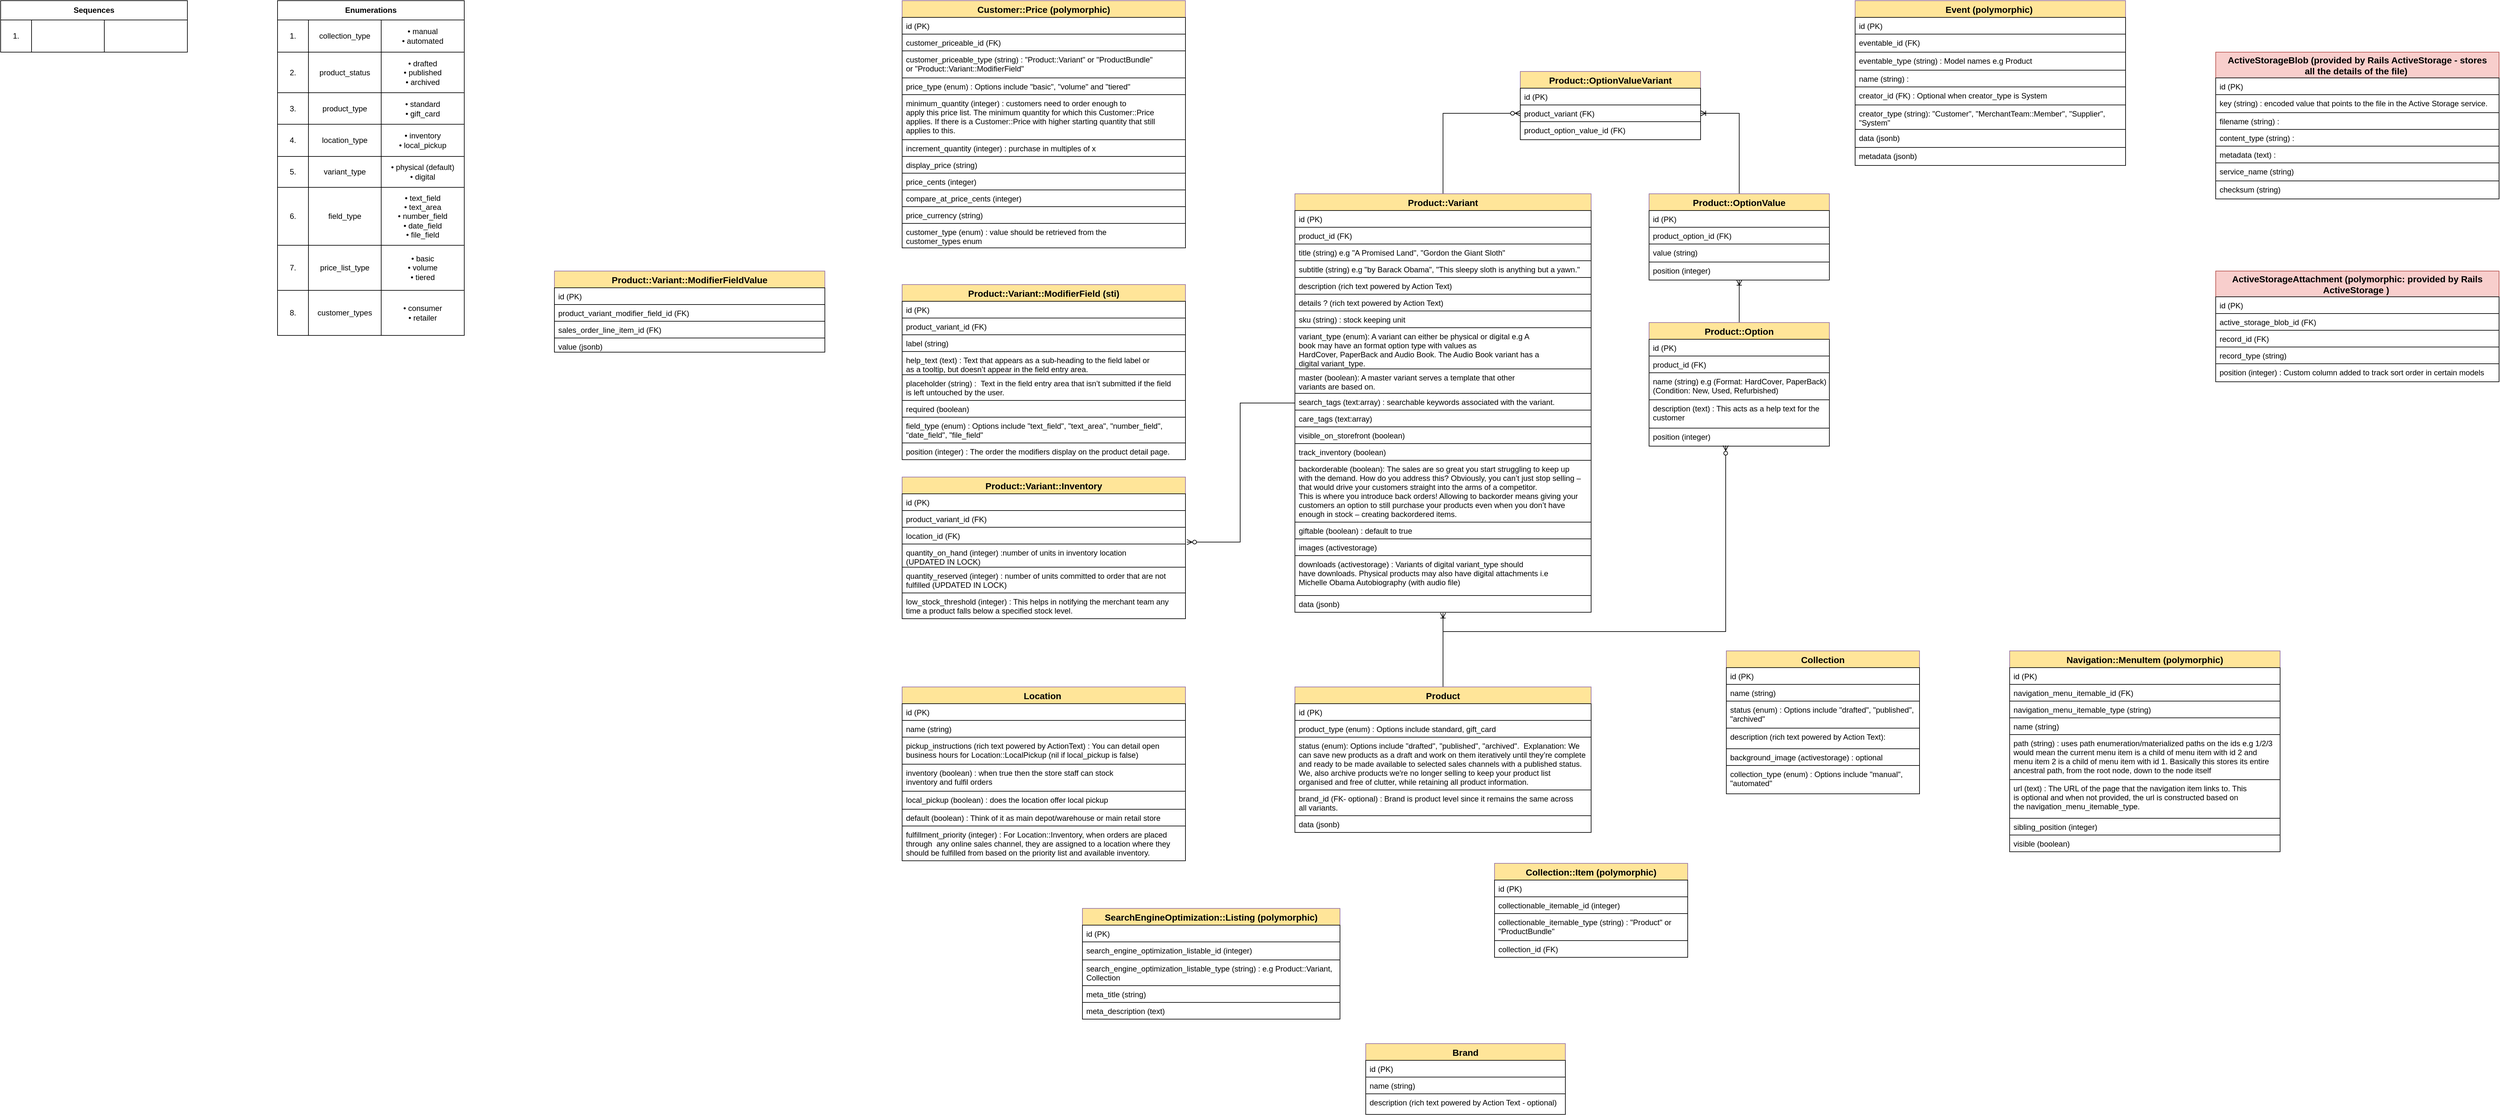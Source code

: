 <mxfile version="14.5.10" type="github">
  <diagram id="p4hcM83d8j11S7aXxWR0" name="Page-1">
    <mxGraphModel dx="2646" dy="1746" grid="1" gridSize="10" guides="1" tooltips="1" connect="1" arrows="1" fold="1" page="1" pageScale="1" pageWidth="850" pageHeight="1100" math="0" shadow="0">
      <root>
        <mxCell id="0" />
        <mxCell id="1" parent="0" />
        <mxCell id="9piP-qMQjMW-x3T_Rdiz-6" style="edgeStyle=orthogonalEdgeStyle;rounded=0;orthogonalLoop=1;jettySize=auto;html=1;entryX=0;entryY=0.5;entryDx=0;entryDy=0;endArrow=ERzeroToMany;endFill=1;" parent="1" source="49kWa-taQujCRStD-I59-1" target="A97aOiuL6e9JtIXtelht-17" edge="1">
          <mxGeometry relative="1" as="geometry" />
        </mxCell>
        <mxCell id="RL_wMTlk4jhRtlJ_5OAq-1" style="edgeStyle=orthogonalEdgeStyle;rounded=0;orthogonalLoop=1;jettySize=auto;html=1;entryX=1.005;entryY=0.885;entryDx=0;entryDy=0;entryPerimeter=0;endArrow=ERzeroToMany;endFill=1;" edge="1" parent="1" source="49kWa-taQujCRStD-I59-1" target="IhNO1zzbE4TS1bx1REmc-28">
          <mxGeometry relative="1" as="geometry" />
        </mxCell>
        <mxCell id="49kWa-taQujCRStD-I59-1" value="Product::Variant" style="swimlane;fontStyle=1;childLayout=stackLayout;horizontal=1;startSize=26;horizontalStack=0;resizeParent=1;resizeParentMax=0;resizeLast=0;collapsible=1;marginBottom=0;align=center;fontSize=14;strokeColor=#9673a6;fillColor=#FFE599;" parent="1" vertex="1">
          <mxGeometry x="730" y="-800" width="460" height="650" as="geometry" />
        </mxCell>
        <mxCell id="49kWa-taQujCRStD-I59-2" value="id (PK)" style="text;strokeColor=#000000;fillColor=none;spacingLeft=4;spacingRight=4;overflow=hidden;rotatable=0;points=[[0,0.5],[1,0.5]];portConstraint=eastwest;fontSize=12;" parent="49kWa-taQujCRStD-I59-1" vertex="1">
          <mxGeometry y="26" width="460" height="26" as="geometry" />
        </mxCell>
        <mxCell id="49kWa-taQujCRStD-I59-3" value="product_id (FK)" style="text;strokeColor=#000000;fillColor=none;spacingLeft=4;spacingRight=4;overflow=hidden;rotatable=0;points=[[0,0.5],[1,0.5]];portConstraint=eastwest;fontSize=12;" parent="49kWa-taQujCRStD-I59-1" vertex="1">
          <mxGeometry y="52" width="460" height="26" as="geometry" />
        </mxCell>
        <mxCell id="49kWa-taQujCRStD-I59-4" value="title (string) e.g &quot;A Promised Land&quot;, &quot;Gordon the Giant Sloth&quot;" style="text;strokeColor=#000000;fillColor=none;spacingLeft=4;spacingRight=4;overflow=hidden;rotatable=0;points=[[0,0.5],[1,0.5]];portConstraint=eastwest;fontSize=12;" parent="49kWa-taQujCRStD-I59-1" vertex="1">
          <mxGeometry y="78" width="460" height="26" as="geometry" />
        </mxCell>
        <mxCell id="xNZ4ATSNOMt5Z4T5nZos-5" value="subtitle (string) e.g &quot;by Barack Obama&quot;, &quot;This sleepy sloth is anything but a yawn.&quot;" style="text;strokeColor=#000000;fillColor=none;spacingLeft=4;spacingRight=4;overflow=hidden;rotatable=0;points=[[0,0.5],[1,0.5]];portConstraint=eastwest;fontSize=12;" parent="49kWa-taQujCRStD-I59-1" vertex="1">
          <mxGeometry y="104" width="460" height="26" as="geometry" />
        </mxCell>
        <mxCell id="49kWa-taQujCRStD-I59-5" value="description (rich text powered by Action Text)" style="text;strokeColor=#000000;fillColor=none;spacingLeft=4;spacingRight=4;overflow=hidden;rotatable=0;points=[[0,0.5],[1,0.5]];portConstraint=eastwest;fontSize=12;" parent="49kWa-taQujCRStD-I59-1" vertex="1">
          <mxGeometry y="130" width="460" height="26" as="geometry" />
        </mxCell>
        <mxCell id="xNZ4ATSNOMt5Z4T5nZos-7" value="details ? (rich text powered by Action Text)" style="text;strokeColor=#000000;fillColor=none;spacingLeft=4;spacingRight=4;overflow=hidden;rotatable=0;points=[[0,0.5],[1,0.5]];portConstraint=eastwest;fontSize=12;" parent="49kWa-taQujCRStD-I59-1" vertex="1">
          <mxGeometry y="156" width="460" height="26" as="geometry" />
        </mxCell>
        <mxCell id="49kWa-taQujCRStD-I59-7" value="sku (string) : stock keeping unit" style="text;strokeColor=#000000;fillColor=none;spacingLeft=4;spacingRight=4;overflow=hidden;rotatable=0;points=[[0,0.5],[1,0.5]];portConstraint=eastwest;fontSize=12;" parent="49kWa-taQujCRStD-I59-1" vertex="1">
          <mxGeometry y="182" width="460" height="26" as="geometry" />
        </mxCell>
        <mxCell id="49kWa-taQujCRStD-I59-10" value="variant_type (enum): A variant can either be physical or digital e.g A &#xa;book may have an format option type with values as &#xa;HardCover, PaperBack and Audio Book. The Audio Book variant has a&#xa;digital variant_type. " style="text;strokeColor=#000000;fillColor=none;spacingLeft=4;spacingRight=4;overflow=hidden;rotatable=0;points=[[0,0.5],[1,0.5]];portConstraint=eastwest;fontSize=12;fontStyle=0" parent="49kWa-taQujCRStD-I59-1" vertex="1">
          <mxGeometry y="208" width="460" height="64" as="geometry" />
        </mxCell>
        <mxCell id="49kWa-taQujCRStD-I59-8" value="master (boolean): A master variant serves a template that other &#xa;variants are based on." style="text;strokeColor=#000000;fillColor=none;spacingLeft=4;spacingRight=4;overflow=hidden;rotatable=0;points=[[0,0.5],[1,0.5]];portConstraint=eastwest;fontSize=12;" parent="49kWa-taQujCRStD-I59-1" vertex="1">
          <mxGeometry y="272" width="460" height="38" as="geometry" />
        </mxCell>
        <mxCell id="49kWa-taQujCRStD-I59-6" value="search_tags (text:array) : searchable keywords associated with the variant." style="text;strokeColor=#000000;fillColor=none;spacingLeft=4;spacingRight=4;overflow=hidden;rotatable=0;points=[[0,0.5],[1,0.5]];portConstraint=eastwest;fontSize=12;" parent="49kWa-taQujCRStD-I59-1" vertex="1">
          <mxGeometry y="310" width="460" height="26" as="geometry" />
        </mxCell>
        <mxCell id="49kWa-taQujCRStD-I59-9" value="care_tags (text:array)" style="text;strokeColor=#000000;fillColor=none;spacingLeft=4;spacingRight=4;overflow=hidden;rotatable=0;points=[[0,0.5],[1,0.5]];portConstraint=eastwest;fontSize=12;" parent="49kWa-taQujCRStD-I59-1" vertex="1">
          <mxGeometry y="336" width="460" height="26" as="geometry" />
        </mxCell>
        <mxCell id="49kWa-taQujCRStD-I59-11" value="visible_on_storefront (boolean)" style="text;strokeColor=#000000;fillColor=none;spacingLeft=4;spacingRight=4;overflow=hidden;rotatable=0;points=[[0,0.5],[1,0.5]];portConstraint=eastwest;fontSize=12;" parent="49kWa-taQujCRStD-I59-1" vertex="1">
          <mxGeometry y="362" width="460" height="26" as="geometry" />
        </mxCell>
        <mxCell id="93qC_zg4oYfhFcOvwt_j-1" value="track_inventory (boolean)" style="text;strokeColor=#000000;fillColor=none;spacingLeft=4;spacingRight=4;overflow=hidden;rotatable=0;points=[[0,0.5],[1,0.5]];portConstraint=eastwest;fontSize=12;" parent="49kWa-taQujCRStD-I59-1" vertex="1">
          <mxGeometry y="388" width="460" height="26" as="geometry" />
        </mxCell>
        <mxCell id="49kWa-taQujCRStD-I59-12" value="backorderable (boolean): The sales are so great you start struggling to keep up &#xa;with the demand. How do you address this? Obviously, you can’t just stop selling – &#xa;that would drive your customers straight into the arms of a competitor. &#xa;This is where you introduce back orders! Allowing to backorder means giving your &#xa;customers an option to still purchase your products even when you don’t have &#xa;enough in stock – creating backordered items." style="text;strokeColor=#000000;fillColor=none;spacingLeft=4;spacingRight=4;overflow=hidden;rotatable=0;points=[[0,0.5],[1,0.5]];portConstraint=eastwest;fontSize=12;" parent="49kWa-taQujCRStD-I59-1" vertex="1">
          <mxGeometry y="414" width="460" height="96" as="geometry" />
        </mxCell>
        <mxCell id="xNZ4ATSNOMt5Z4T5nZos-3" value="giftable (boolean) : default to true" style="text;strokeColor=#000000;fillColor=none;spacingLeft=4;spacingRight=4;overflow=hidden;rotatable=0;points=[[0,0.5],[1,0.5]];portConstraint=eastwest;fontSize=12;" parent="49kWa-taQujCRStD-I59-1" vertex="1">
          <mxGeometry y="510" width="460" height="26" as="geometry" />
        </mxCell>
        <mxCell id="49kWa-taQujCRStD-I59-13" value="images (activestorage) " style="text;strokeColor=#000000;fillColor=none;spacingLeft=4;spacingRight=4;overflow=hidden;rotatable=0;points=[[0,0.5],[1,0.5]];portConstraint=eastwest;fontSize=12;" parent="49kWa-taQujCRStD-I59-1" vertex="1">
          <mxGeometry y="536" width="460" height="26" as="geometry" />
        </mxCell>
        <mxCell id="xNZ4ATSNOMt5Z4T5nZos-4" value="downloads (activestorage) : Variants of digital variant_type should &#xa;have downloads. Physical products may also have digital attachments i.e&#xa;Michelle Obama Autobiography (with audio file)" style="text;strokeColor=#000000;fillColor=none;spacingLeft=4;spacingRight=4;overflow=hidden;rotatable=0;points=[[0,0.5],[1,0.5]];portConstraint=eastwest;fontSize=12;" parent="49kWa-taQujCRStD-I59-1" vertex="1">
          <mxGeometry y="562" width="460" height="62" as="geometry" />
        </mxCell>
        <mxCell id="49kWa-taQujCRStD-I59-28" value="data (jsonb)" style="text;strokeColor=#000000;fillColor=none;spacingLeft=4;spacingRight=4;overflow=hidden;rotatable=0;points=[[0,0.5],[1,0.5]];portConstraint=eastwest;fontSize=12;" parent="49kWa-taQujCRStD-I59-1" vertex="1">
          <mxGeometry y="624" width="460" height="26" as="geometry" />
        </mxCell>
        <mxCell id="9piP-qMQjMW-x3T_Rdiz-5" style="edgeStyle=orthogonalEdgeStyle;rounded=0;orthogonalLoop=1;jettySize=auto;html=1;entryX=0.5;entryY=1.038;entryDx=0;entryDy=0;entryPerimeter=0;endArrow=ERoneToMany;endFill=0;" parent="1" source="49kWa-taQujCRStD-I59-14" target="49kWa-taQujCRStD-I59-28" edge="1">
          <mxGeometry relative="1" as="geometry" />
        </mxCell>
        <mxCell id="9piP-qMQjMW-x3T_Rdiz-8" style="edgeStyle=orthogonalEdgeStyle;rounded=0;orthogonalLoop=1;jettySize=auto;html=1;entryX=0.425;entryY=0.964;entryDx=0;entryDy=0;entryPerimeter=0;endArrow=ERzeroToMany;endFill=1;" parent="1" source="49kWa-taQujCRStD-I59-14" target="IhNO1zzbE4TS1bx1REmc-3" edge="1">
          <mxGeometry relative="1" as="geometry">
            <Array as="points">
              <mxPoint x="960" y="-120" />
              <mxPoint x="1399" y="-120" />
            </Array>
          </mxGeometry>
        </mxCell>
        <mxCell id="49kWa-taQujCRStD-I59-14" value="Product" style="swimlane;fontStyle=1;childLayout=stackLayout;horizontal=1;startSize=26;horizontalStack=0;resizeParent=1;resizeParentMax=0;resizeLast=0;collapsible=1;marginBottom=0;align=center;fontSize=14;strokeColor=#9673a6;fillColor=#FFE599;" parent="1" vertex="1">
          <mxGeometry x="730" y="-34" width="460" height="226" as="geometry" />
        </mxCell>
        <mxCell id="49kWa-taQujCRStD-I59-15" value="id (PK)" style="text;strokeColor=#000000;fillColor=none;spacingLeft=4;spacingRight=4;overflow=hidden;rotatable=0;points=[[0,0.5],[1,0.5]];portConstraint=eastwest;fontSize=12;" parent="49kWa-taQujCRStD-I59-14" vertex="1">
          <mxGeometry y="26" width="460" height="26" as="geometry" />
        </mxCell>
        <mxCell id="xNZ4ATSNOMt5Z4T5nZos-2" value="product_type (enum) : Options include standard, gift_card" style="text;strokeColor=#000000;fillColor=none;spacingLeft=4;spacingRight=4;overflow=hidden;rotatable=0;points=[[0,0.5],[1,0.5]];portConstraint=eastwest;fontSize=12;" parent="49kWa-taQujCRStD-I59-14" vertex="1">
          <mxGeometry y="52" width="460" height="26" as="geometry" />
        </mxCell>
        <mxCell id="49kWa-taQujCRStD-I59-20" value="status (enum): Options include &quot;drafted&quot;, &quot;published&quot;, &quot;archived&quot;.  Explanation: We&#xa;can save new products as a draft and work on them iteratively until they’re complete &#xa;and ready to be made available to selected sales channels with a published status. &#xa;We, also archive products we&#39;re no longer selling to keep your product list&#xa;organised and free of clutter, while retaining all product information." style="text;strokeColor=#000000;fillColor=none;spacingLeft=4;spacingRight=4;overflow=hidden;rotatable=0;points=[[0,0.5],[1,0.5]];portConstraint=eastwest;fontSize=12;fontStyle=0" parent="49kWa-taQujCRStD-I59-14" vertex="1">
          <mxGeometry y="78" width="460" height="82" as="geometry" />
        </mxCell>
        <mxCell id="TjSfER7dUz7gS5TxNhZZ-3" value="brand_id (FK- optional) : Brand is product level since it remains the same across &#xa;all variants.&#xa; " style="text;strokeColor=#000000;fillColor=none;spacingLeft=4;spacingRight=4;overflow=hidden;rotatable=0;points=[[0,0.5],[1,0.5]];portConstraint=eastwest;fontSize=12;" parent="49kWa-taQujCRStD-I59-14" vertex="1">
          <mxGeometry y="160" width="460" height="40" as="geometry" />
        </mxCell>
        <mxCell id="49kWa-taQujCRStD-I59-27" value="data (jsonb)" style="text;strokeColor=#000000;fillColor=none;spacingLeft=4;spacingRight=4;overflow=hidden;rotatable=0;points=[[0,0.5],[1,0.5]];portConstraint=eastwest;fontSize=12;" parent="49kWa-taQujCRStD-I59-14" vertex="1">
          <mxGeometry y="200" width="460" height="26" as="geometry" />
        </mxCell>
        <mxCell id="9piP-qMQjMW-x3T_Rdiz-7" style="edgeStyle=orthogonalEdgeStyle;rounded=0;orthogonalLoop=1;jettySize=auto;html=1;entryX=0.5;entryY=1;entryDx=0;entryDy=0;entryPerimeter=0;endArrow=ERoneToMany;endFill=0;" parent="1" source="49kWa-taQujCRStD-I59-29" target="IhNO1zzbE4TS1bx1REmc-1" edge="1">
          <mxGeometry relative="1" as="geometry" />
        </mxCell>
        <mxCell id="49kWa-taQujCRStD-I59-29" value="Product::Option" style="swimlane;fontStyle=1;childLayout=stackLayout;horizontal=1;startSize=26;horizontalStack=0;resizeParent=1;resizeParentMax=0;resizeLast=0;collapsible=1;marginBottom=0;align=center;fontSize=14;strokeColor=#9673a6;fillColor=#FFE599;" parent="1" vertex="1">
          <mxGeometry x="1280" y="-600" width="280" height="192" as="geometry" />
        </mxCell>
        <mxCell id="49kWa-taQujCRStD-I59-30" value="id (PK)" style="text;strokeColor=#000000;fillColor=none;spacingLeft=4;spacingRight=4;overflow=hidden;rotatable=0;points=[[0,0.5],[1,0.5]];portConstraint=eastwest;fontSize=12;" parent="49kWa-taQujCRStD-I59-29" vertex="1">
          <mxGeometry y="26" width="280" height="26" as="geometry" />
        </mxCell>
        <mxCell id="49kWa-taQujCRStD-I59-33" value="product_id (FK)" style="text;strokeColor=#000000;fillColor=none;spacingLeft=4;spacingRight=4;overflow=hidden;rotatable=0;points=[[0,0.5],[1,0.5]];portConstraint=eastwest;fontSize=12;" parent="49kWa-taQujCRStD-I59-29" vertex="1">
          <mxGeometry y="52" width="280" height="26" as="geometry" />
        </mxCell>
        <mxCell id="49kWa-taQujCRStD-I59-31" value="name (string) e.g (Format: HardCover, PaperBack)&#xa;(Condition: New, Used, Refurbished)" style="text;strokeColor=#000000;fillColor=none;spacingLeft=4;spacingRight=4;overflow=hidden;rotatable=0;points=[[0,0.5],[1,0.5]];portConstraint=eastwest;fontSize=12;fontStyle=0" parent="49kWa-taQujCRStD-I59-29" vertex="1">
          <mxGeometry y="78" width="280" height="42" as="geometry" />
        </mxCell>
        <mxCell id="A97aOiuL6e9JtIXtelht-19" value="description (text) : This acts as a help text for the &#xa;customer" style="text;strokeColor=#000000;fillColor=none;spacingLeft=4;spacingRight=4;overflow=hidden;rotatable=0;points=[[0,0.5],[1,0.5]];portConstraint=eastwest;fontSize=12;fontStyle=0" parent="49kWa-taQujCRStD-I59-29" vertex="1">
          <mxGeometry y="120" width="280" height="44" as="geometry" />
        </mxCell>
        <mxCell id="IhNO1zzbE4TS1bx1REmc-3" value="position (integer)" style="text;strokeColor=#000000;fillColor=none;spacingLeft=4;spacingRight=4;overflow=hidden;rotatable=0;points=[[0,0.5],[1,0.5]];portConstraint=eastwest;fontSize=12;fontStyle=0" parent="49kWa-taQujCRStD-I59-29" vertex="1">
          <mxGeometry y="164" width="280" height="28" as="geometry" />
        </mxCell>
        <mxCell id="-MTvJyrtgdokTE8N0LGK-1" value="Location " style="swimlane;fontStyle=1;childLayout=stackLayout;horizontal=1;startSize=26;horizontalStack=0;resizeParent=1;resizeParentMax=0;resizeLast=0;collapsible=1;marginBottom=0;align=center;fontSize=14;strokeColor=#9673a6;fillColor=#FFE599;" parent="1" vertex="1">
          <mxGeometry x="120" y="-34" width="440" height="270" as="geometry" />
        </mxCell>
        <mxCell id="-MTvJyrtgdokTE8N0LGK-2" value="id (PK)" style="text;strokeColor=#000000;fillColor=none;spacingLeft=4;spacingRight=4;overflow=hidden;rotatable=0;points=[[0,0.5],[1,0.5]];portConstraint=eastwest;fontSize=12;" parent="-MTvJyrtgdokTE8N0LGK-1" vertex="1">
          <mxGeometry y="26" width="440" height="26" as="geometry" />
        </mxCell>
        <mxCell id="93qC_zg4oYfhFcOvwt_j-2" value="name (string)" style="text;strokeColor=#000000;fillColor=none;spacingLeft=4;spacingRight=4;overflow=hidden;rotatable=0;points=[[0,0.5],[1,0.5]];portConstraint=eastwest;fontSize=12;" parent="-MTvJyrtgdokTE8N0LGK-1" vertex="1">
          <mxGeometry y="52" width="440" height="26" as="geometry" />
        </mxCell>
        <mxCell id="93qC_zg4oYfhFcOvwt_j-3" value="pickup_instructions (rich text powered by ActionText) : You can detail open&#xa;business hours for Location::LocalPickup (nil if local_pickup is false)" style="text;strokeColor=#000000;fillColor=none;spacingLeft=4;spacingRight=4;overflow=hidden;rotatable=0;points=[[0,0.5],[1,0.5]];portConstraint=eastwest;fontSize=12;" parent="-MTvJyrtgdokTE8N0LGK-1" vertex="1">
          <mxGeometry y="78" width="440" height="42" as="geometry" />
        </mxCell>
        <mxCell id="-MTvJyrtgdokTE8N0LGK-10" value="inventory (boolean) : when true then the store staff can stock &#xa;inventory and fulfil orders" style="text;strokeColor=#000000;fillColor=none;spacingLeft=4;spacingRight=4;overflow=hidden;rotatable=0;points=[[0,0.5],[1,0.5]];portConstraint=eastwest;fontSize=12;" parent="-MTvJyrtgdokTE8N0LGK-1" vertex="1">
          <mxGeometry y="120" width="440" height="42" as="geometry" />
        </mxCell>
        <mxCell id="cO2tETcKRf7dVT8c7hpW-20" value="local_pickup (boolean) : does the location offer local pickup" style="text;strokeColor=#000000;fillColor=none;spacingLeft=4;spacingRight=4;overflow=hidden;rotatable=0;points=[[0,0.5],[1,0.5]];portConstraint=eastwest;fontSize=12;" parent="-MTvJyrtgdokTE8N0LGK-1" vertex="1">
          <mxGeometry y="162" width="440" height="28" as="geometry" />
        </mxCell>
        <mxCell id="-MTvJyrtgdokTE8N0LGK-11" value="default (boolean) : Think of it as main depot/warehouse or main retail store " style="text;strokeColor=#000000;fillColor=none;spacingLeft=4;spacingRight=4;overflow=hidden;rotatable=0;points=[[0,0.5],[1,0.5]];portConstraint=eastwest;fontSize=12;" parent="-MTvJyrtgdokTE8N0LGK-1" vertex="1">
          <mxGeometry y="190" width="440" height="26" as="geometry" />
        </mxCell>
        <mxCell id="-MTvJyrtgdokTE8N0LGK-4" value="fulfillment_priority (integer) : For Location::Inventory, when orders are placed &#xa;through  any online sales channel, they are assigned to a location where they &#xa;should be fulfilled from based on the priority list and available inventory. " style="text;strokeColor=#000000;fillColor=none;spacingLeft=4;spacingRight=4;overflow=hidden;rotatable=0;points=[[0,0.5],[1,0.5]];portConstraint=eastwest;fontSize=12;" parent="-MTvJyrtgdokTE8N0LGK-1" vertex="1">
          <mxGeometry y="216" width="440" height="54" as="geometry" />
        </mxCell>
        <mxCell id="9piP-qMQjMW-x3T_Rdiz-10" style="edgeStyle=orthogonalEdgeStyle;rounded=0;orthogonalLoop=1;jettySize=auto;html=1;entryX=1;entryY=0.5;entryDx=0;entryDy=0;endArrow=ERoneToMany;endFill=0;" parent="1" source="-MTvJyrtgdokTE8N0LGK-5" target="A97aOiuL6e9JtIXtelht-17" edge="1">
          <mxGeometry relative="1" as="geometry" />
        </mxCell>
        <mxCell id="-MTvJyrtgdokTE8N0LGK-5" value="Product::OptionValue" style="swimlane;fontStyle=1;childLayout=stackLayout;horizontal=1;startSize=26;horizontalStack=0;resizeParent=1;resizeParentMax=0;resizeLast=0;collapsible=1;marginBottom=0;align=center;fontSize=14;strokeColor=#9673a6;fillColor=#FFE599;" parent="1" vertex="1">
          <mxGeometry x="1280" y="-800" width="280" height="134" as="geometry" />
        </mxCell>
        <mxCell id="-MTvJyrtgdokTE8N0LGK-6" value="id (PK)" style="text;strokeColor=#000000;fillColor=none;spacingLeft=4;spacingRight=4;overflow=hidden;rotatable=0;points=[[0,0.5],[1,0.5]];portConstraint=eastwest;fontSize=12;" parent="-MTvJyrtgdokTE8N0LGK-5" vertex="1">
          <mxGeometry y="26" width="280" height="26" as="geometry" />
        </mxCell>
        <mxCell id="-MTvJyrtgdokTE8N0LGK-7" value="product_option_id (FK)" style="text;strokeColor=#000000;fillColor=none;spacingLeft=4;spacingRight=4;overflow=hidden;rotatable=0;points=[[0,0.5],[1,0.5]];portConstraint=eastwest;fontSize=12;" parent="-MTvJyrtgdokTE8N0LGK-5" vertex="1">
          <mxGeometry y="52" width="280" height="26" as="geometry" />
        </mxCell>
        <mxCell id="-MTvJyrtgdokTE8N0LGK-8" value="value (string)" style="text;strokeColor=#000000;fillColor=none;spacingLeft=4;spacingRight=4;overflow=hidden;rotatable=0;points=[[0,0.5],[1,0.5]];portConstraint=eastwest;fontSize=12;fontStyle=0" parent="-MTvJyrtgdokTE8N0LGK-5" vertex="1">
          <mxGeometry y="78" width="280" height="28" as="geometry" />
        </mxCell>
        <mxCell id="IhNO1zzbE4TS1bx1REmc-1" value="position (integer)" style="text;strokeColor=#000000;fillColor=none;spacingLeft=4;spacingRight=4;overflow=hidden;rotatable=0;points=[[0,0.5],[1,0.5]];portConstraint=eastwest;fontSize=12;fontStyle=0" parent="-MTvJyrtgdokTE8N0LGK-5" vertex="1">
          <mxGeometry y="106" width="280" height="28" as="geometry" />
        </mxCell>
        <mxCell id="A97aOiuL6e9JtIXtelht-1" value="Collection" style="swimlane;fontStyle=1;childLayout=stackLayout;horizontal=1;startSize=26;horizontalStack=0;resizeParent=1;resizeParentMax=0;resizeLast=0;collapsible=1;marginBottom=0;align=center;fontSize=14;strokeColor=#9673a6;fillColor=#FFE599;" parent="1" vertex="1">
          <mxGeometry x="1400" y="-90" width="300" height="222" as="geometry" />
        </mxCell>
        <mxCell id="A97aOiuL6e9JtIXtelht-2" value="id (PK)" style="text;strokeColor=#000000;fillColor=none;spacingLeft=4;spacingRight=4;overflow=hidden;rotatable=0;points=[[0,0.5],[1,0.5]];portConstraint=eastwest;fontSize=12;" parent="A97aOiuL6e9JtIXtelht-1" vertex="1">
          <mxGeometry y="26" width="300" height="26" as="geometry" />
        </mxCell>
        <mxCell id="A97aOiuL6e9JtIXtelht-3" value="name (string)" style="text;strokeColor=#000000;fillColor=none;spacingLeft=4;spacingRight=4;overflow=hidden;rotatable=0;points=[[0,0.5],[1,0.5]];portConstraint=eastwest;fontSize=12;" parent="A97aOiuL6e9JtIXtelht-1" vertex="1">
          <mxGeometry y="52" width="300" height="26" as="geometry" />
        </mxCell>
        <mxCell id="TjSfER7dUz7gS5TxNhZZ-1" value="status (enum) : Options include &quot;drafted&quot;, &quot;published&quot;,&#xa;&quot;archived&quot;" style="text;strokeColor=#000000;fillColor=none;spacingLeft=4;spacingRight=4;overflow=hidden;rotatable=0;points=[[0,0.5],[1,0.5]];portConstraint=eastwest;fontSize=12;" parent="A97aOiuL6e9JtIXtelht-1" vertex="1">
          <mxGeometry y="78" width="300" height="42" as="geometry" />
        </mxCell>
        <mxCell id="A97aOiuL6e9JtIXtelht-4" value="description (rich text powered by Action Text): " style="text;strokeColor=#000000;fillColor=none;spacingLeft=4;spacingRight=4;overflow=hidden;rotatable=0;points=[[0,0.5],[1,0.5]];portConstraint=eastwest;fontSize=12;" parent="A97aOiuL6e9JtIXtelht-1" vertex="1">
          <mxGeometry y="120" width="300" height="32" as="geometry" />
        </mxCell>
        <mxCell id="A97aOiuL6e9JtIXtelht-5" value="background_image (activestorage) : optional" style="text;strokeColor=#000000;fillColor=none;spacingLeft=4;spacingRight=4;overflow=hidden;rotatable=0;points=[[0,0.5],[1,0.5]];portConstraint=eastwest;fontSize=12;" parent="A97aOiuL6e9JtIXtelht-1" vertex="1">
          <mxGeometry y="152" width="300" height="26" as="geometry" />
        </mxCell>
        <mxCell id="A97aOiuL6e9JtIXtelht-6" value="collection_type (enum) : Options include &quot;manual&quot;,  &#xa;&quot;automated&quot;" style="text;strokeColor=#000000;fillColor=none;spacingLeft=4;spacingRight=4;overflow=hidden;rotatable=0;points=[[0,0.5],[1,0.5]];portConstraint=eastwest;fontSize=12;" parent="A97aOiuL6e9JtIXtelht-1" vertex="1">
          <mxGeometry y="178" width="300" height="44" as="geometry" />
        </mxCell>
        <mxCell id="A97aOiuL6e9JtIXtelht-7" value="Navigation::MenuItem (polymorphic)" style="swimlane;fontStyle=1;childLayout=stackLayout;horizontal=1;startSize=26;horizontalStack=0;resizeParent=1;resizeParentMax=0;resizeLast=0;collapsible=1;marginBottom=0;align=center;fontSize=14;strokeColor=#9673a6;fillColor=#FFE599;" parent="1" vertex="1">
          <mxGeometry x="1840" y="-90" width="420" height="312" as="geometry" />
        </mxCell>
        <mxCell id="A97aOiuL6e9JtIXtelht-8" value="id (PK)" style="text;strokeColor=#000000;fillColor=none;spacingLeft=4;spacingRight=4;overflow=hidden;rotatable=0;points=[[0,0.5],[1,0.5]];portConstraint=eastwest;fontSize=12;" parent="A97aOiuL6e9JtIXtelht-7" vertex="1">
          <mxGeometry y="26" width="420" height="26" as="geometry" />
        </mxCell>
        <mxCell id="A97aOiuL6e9JtIXtelht-13" value="navigation_menu_itemable_id (FK)" style="text;strokeColor=#000000;fillColor=none;spacingLeft=4;spacingRight=4;overflow=hidden;rotatable=0;points=[[0,0.5],[1,0.5]];portConstraint=eastwest;fontSize=12;" parent="A97aOiuL6e9JtIXtelht-7" vertex="1">
          <mxGeometry y="52" width="420" height="26" as="geometry" />
        </mxCell>
        <mxCell id="A97aOiuL6e9JtIXtelht-14" value="navigation_menu_itemable_type (string)" style="text;strokeColor=#000000;fillColor=none;spacingLeft=4;spacingRight=4;overflow=hidden;rotatable=0;points=[[0,0.5],[1,0.5]];portConstraint=eastwest;fontSize=12;" parent="A97aOiuL6e9JtIXtelht-7" vertex="1">
          <mxGeometry y="78" width="420" height="26" as="geometry" />
        </mxCell>
        <mxCell id="A97aOiuL6e9JtIXtelht-9" value="name (string)" style="text;strokeColor=#000000;fillColor=none;spacingLeft=4;spacingRight=4;overflow=hidden;rotatable=0;points=[[0,0.5],[1,0.5]];portConstraint=eastwest;fontSize=12;" parent="A97aOiuL6e9JtIXtelht-7" vertex="1">
          <mxGeometry y="104" width="420" height="26" as="geometry" />
        </mxCell>
        <mxCell id="A97aOiuL6e9JtIXtelht-12" value="path (string) : uses path enumeration/materialized paths on the ids e.g 1/2/3 &#xa;would mean the current menu item is a child of menu item with id 2 and &#xa;menu item 2 is a child of menu item with id 1. Basically this stores its entire &#xa;ancestral path, from the root node, down to the node itself " style="text;strokeColor=#000000;fillColor=none;spacingLeft=4;spacingRight=4;overflow=hidden;rotatable=0;points=[[0,0.5],[1,0.5]];portConstraint=eastwest;fontSize=12;" parent="A97aOiuL6e9JtIXtelht-7" vertex="1">
          <mxGeometry y="130" width="420" height="70" as="geometry" />
        </mxCell>
        <mxCell id="IhNO1zzbE4TS1bx1REmc-42" value="url (text) : The URL of the page that the navigation item links to. This&#xa;is optional and when not provided, the url is constructed based on&#xa;the navigation_menu_itemable_type." style="text;strokeColor=#000000;fillColor=none;spacingLeft=4;spacingRight=4;overflow=hidden;rotatable=0;points=[[0,0.5],[1,0.5]];portConstraint=eastwest;fontSize=12;" parent="A97aOiuL6e9JtIXtelht-7" vertex="1">
          <mxGeometry y="200" width="420" height="60" as="geometry" />
        </mxCell>
        <mxCell id="IhNO1zzbE4TS1bx1REmc-43" value="sibling_position (integer)" style="text;strokeColor=#000000;fillColor=none;spacingLeft=4;spacingRight=4;overflow=hidden;rotatable=0;points=[[0,0.5],[1,0.5]];portConstraint=eastwest;fontSize=12;" parent="A97aOiuL6e9JtIXtelht-7" vertex="1">
          <mxGeometry y="260" width="420" height="26" as="geometry" />
        </mxCell>
        <mxCell id="TjSfER7dUz7gS5TxNhZZ-2" value="visible (boolean)" style="text;strokeColor=#000000;fillColor=none;spacingLeft=4;spacingRight=4;overflow=hidden;rotatable=0;points=[[0,0.5],[1,0.5]];portConstraint=eastwest;fontSize=12;" parent="A97aOiuL6e9JtIXtelht-7" vertex="1">
          <mxGeometry y="286" width="420" height="26" as="geometry" />
        </mxCell>
        <mxCell id="A97aOiuL6e9JtIXtelht-15" value="Product::OptionValueVariant" style="swimlane;fontStyle=1;childLayout=stackLayout;horizontal=1;startSize=26;horizontalStack=0;resizeParent=1;resizeParentMax=0;resizeLast=0;collapsible=1;marginBottom=0;align=center;fontSize=14;strokeColor=#9673a6;fillColor=#FFE599;" parent="1" vertex="1">
          <mxGeometry x="1080" y="-990" width="280" height="106" as="geometry" />
        </mxCell>
        <mxCell id="A97aOiuL6e9JtIXtelht-16" value="id (PK)" style="text;strokeColor=#000000;fillColor=none;spacingLeft=4;spacingRight=4;overflow=hidden;rotatable=0;points=[[0,0.5],[1,0.5]];portConstraint=eastwest;fontSize=12;" parent="A97aOiuL6e9JtIXtelht-15" vertex="1">
          <mxGeometry y="26" width="280" height="26" as="geometry" />
        </mxCell>
        <mxCell id="A97aOiuL6e9JtIXtelht-17" value="product_variant (FK)" style="text;strokeColor=#000000;fillColor=none;spacingLeft=4;spacingRight=4;overflow=hidden;rotatable=0;points=[[0,0.5],[1,0.5]];portConstraint=eastwest;fontSize=12;" parent="A97aOiuL6e9JtIXtelht-15" vertex="1">
          <mxGeometry y="52" width="280" height="26" as="geometry" />
        </mxCell>
        <mxCell id="A97aOiuL6e9JtIXtelht-18" value="product_option_value_id (FK)" style="text;strokeColor=#000000;fillColor=none;spacingLeft=4;spacingRight=4;overflow=hidden;rotatable=0;points=[[0,0.5],[1,0.5]];portConstraint=eastwest;fontSize=12;fontStyle=0" parent="A97aOiuL6e9JtIXtelht-15" vertex="1">
          <mxGeometry y="78" width="280" height="28" as="geometry" />
        </mxCell>
        <mxCell id="5EAPZrsPtRcHzYcJFA_N-2" value="Customer::Price (polymorphic)" style="swimlane;fontStyle=1;childLayout=stackLayout;horizontal=1;startSize=26;horizontalStack=0;resizeParent=1;resizeParentMax=0;resizeLast=0;collapsible=1;marginBottom=0;align=center;fontSize=14;strokeColor=#9673a6;fillColor=#FFE599;" parent="1" vertex="1">
          <mxGeometry x="120" y="-1100" width="440" height="384" as="geometry" />
        </mxCell>
        <mxCell id="5EAPZrsPtRcHzYcJFA_N-3" value="id (PK)" style="text;strokeColor=#000000;fillColor=none;spacingLeft=4;spacingRight=4;overflow=hidden;rotatable=0;points=[[0,0.5],[1,0.5]];portConstraint=eastwest;fontSize=12;" parent="5EAPZrsPtRcHzYcJFA_N-2" vertex="1">
          <mxGeometry y="26" width="440" height="26" as="geometry" />
        </mxCell>
        <mxCell id="5EAPZrsPtRcHzYcJFA_N-4" value="customer_priceable_id (FK)" style="text;strokeColor=#000000;fillColor=none;spacingLeft=4;spacingRight=4;overflow=hidden;rotatable=0;points=[[0,0.5],[1,0.5]];portConstraint=eastwest;fontSize=12;" parent="5EAPZrsPtRcHzYcJFA_N-2" vertex="1">
          <mxGeometry y="52" width="440" height="26" as="geometry" />
        </mxCell>
        <mxCell id="5EAPZrsPtRcHzYcJFA_N-8" value="customer_priceable_type (string) : &quot;Product::Variant&quot; or &quot;ProductBundle&quot; &#xa;or &quot;Product::Variant::ModifierField&quot;" style="text;strokeColor=#000000;fillColor=none;spacingLeft=4;spacingRight=4;overflow=hidden;rotatable=0;points=[[0,0.5],[1,0.5]];portConstraint=eastwest;fontSize=12;" parent="5EAPZrsPtRcHzYcJFA_N-2" vertex="1">
          <mxGeometry y="78" width="440" height="42" as="geometry" />
        </mxCell>
        <mxCell id="5EAPZrsPtRcHzYcJFA_N-5" value="price_type (enum) : Options include &quot;basic&quot;, &quot;volume&quot; and &quot;tiered&quot;" style="text;strokeColor=#000000;fillColor=none;spacingLeft=4;spacingRight=4;overflow=hidden;rotatable=0;points=[[0,0.5],[1,0.5]];portConstraint=eastwest;fontSize=12;" parent="5EAPZrsPtRcHzYcJFA_N-2" vertex="1">
          <mxGeometry y="120" width="440" height="26" as="geometry" />
        </mxCell>
        <mxCell id="5EAPZrsPtRcHzYcJFA_N-6" value="minimum_quantity (integer) : customers need to order enough to &#xa;apply this price list. The minimum quantity for which this Customer::Price &#xa;applies. If there is a Customer::Price with higher starting quantity that still &#xa;applies to this." style="text;strokeColor=#000000;fillColor=none;spacingLeft=4;spacingRight=4;overflow=hidden;rotatable=0;points=[[0,0.5],[1,0.5]];portConstraint=eastwest;fontSize=12;" parent="5EAPZrsPtRcHzYcJFA_N-2" vertex="1">
          <mxGeometry y="146" width="440" height="70" as="geometry" />
        </mxCell>
        <mxCell id="5EAPZrsPtRcHzYcJFA_N-9" value="increment_quantity (integer) : purchase in multiples of x" style="text;strokeColor=#000000;fillColor=none;spacingLeft=4;spacingRight=4;overflow=hidden;rotatable=0;points=[[0,0.5],[1,0.5]];portConstraint=eastwest;fontSize=12;" parent="5EAPZrsPtRcHzYcJFA_N-2" vertex="1">
          <mxGeometry y="216" width="440" height="26" as="geometry" />
        </mxCell>
        <mxCell id="xNZ4ATSNOMt5Z4T5nZos-1" value="display_price (string)" style="text;strokeColor=#000000;fillColor=none;spacingLeft=4;spacingRight=4;overflow=hidden;rotatable=0;points=[[0,0.5],[1,0.5]];portConstraint=eastwest;fontSize=12;" parent="5EAPZrsPtRcHzYcJFA_N-2" vertex="1">
          <mxGeometry y="242" width="440" height="26" as="geometry" />
        </mxCell>
        <mxCell id="5EAPZrsPtRcHzYcJFA_N-7" value="price_cents (integer)" style="text;strokeColor=#000000;fillColor=none;spacingLeft=4;spacingRight=4;overflow=hidden;rotatable=0;points=[[0,0.5],[1,0.5]];portConstraint=eastwest;fontSize=12;" parent="5EAPZrsPtRcHzYcJFA_N-2" vertex="1">
          <mxGeometry y="268" width="440" height="26" as="geometry" />
        </mxCell>
        <mxCell id="TjSfER7dUz7gS5TxNhZZ-11" value="compare_at_price_cents (integer)" style="text;strokeColor=#000000;fillColor=none;spacingLeft=4;spacingRight=4;overflow=hidden;rotatable=0;points=[[0,0.5],[1,0.5]];portConstraint=eastwest;fontSize=12;" parent="5EAPZrsPtRcHzYcJFA_N-2" vertex="1">
          <mxGeometry y="294" width="440" height="26" as="geometry" />
        </mxCell>
        <mxCell id="5EAPZrsPtRcHzYcJFA_N-10" value="price_currency (string)" style="text;strokeColor=#000000;fillColor=none;spacingLeft=4;spacingRight=4;overflow=hidden;rotatable=0;points=[[0,0.5],[1,0.5]];portConstraint=eastwest;fontSize=12;" parent="5EAPZrsPtRcHzYcJFA_N-2" vertex="1">
          <mxGeometry y="320" width="440" height="26" as="geometry" />
        </mxCell>
        <mxCell id="5EAPZrsPtRcHzYcJFA_N-11" value="customer_type (enum) : value should be retrieved from the&#xa;customer_types enum " style="text;strokeColor=#000000;fillColor=none;spacingLeft=4;spacingRight=4;overflow=hidden;rotatable=0;points=[[0,0.5],[1,0.5]];portConstraint=eastwest;fontSize=12;" parent="5EAPZrsPtRcHzYcJFA_N-2" vertex="1">
          <mxGeometry y="346" width="440" height="38" as="geometry" />
        </mxCell>
        <mxCell id="IhNO1zzbE4TS1bx1REmc-4" value="Product::Variant::ModifierField (sti)" style="swimlane;fontStyle=1;childLayout=stackLayout;horizontal=1;startSize=26;horizontalStack=0;resizeParent=1;resizeParentMax=0;resizeLast=0;collapsible=1;marginBottom=0;align=center;fontSize=14;strokeColor=#9673a6;fillColor=#FFE599;" parent="1" vertex="1">
          <mxGeometry x="120" y="-659" width="440" height="272" as="geometry" />
        </mxCell>
        <mxCell id="IhNO1zzbE4TS1bx1REmc-5" value="id (PK)" style="text;strokeColor=#000000;fillColor=none;spacingLeft=4;spacingRight=4;overflow=hidden;rotatable=0;points=[[0,0.5],[1,0.5]];portConstraint=eastwest;fontSize=12;" parent="IhNO1zzbE4TS1bx1REmc-4" vertex="1">
          <mxGeometry y="26" width="440" height="26" as="geometry" />
        </mxCell>
        <mxCell id="IhNO1zzbE4TS1bx1REmc-11" value="product_variant_id (FK)" style="text;strokeColor=#000000;fillColor=none;spacingLeft=4;spacingRight=4;overflow=hidden;rotatable=0;points=[[0,0.5],[1,0.5]];portConstraint=eastwest;fontSize=12;" parent="IhNO1zzbE4TS1bx1REmc-4" vertex="1">
          <mxGeometry y="52" width="440" height="26" as="geometry" />
        </mxCell>
        <mxCell id="IhNO1zzbE4TS1bx1REmc-6" value="label (string)" style="text;strokeColor=#000000;fillColor=none;spacingLeft=4;spacingRight=4;overflow=hidden;rotatable=0;points=[[0,0.5],[1,0.5]];portConstraint=eastwest;fontSize=12;" parent="IhNO1zzbE4TS1bx1REmc-4" vertex="1">
          <mxGeometry y="78" width="440" height="26" as="geometry" />
        </mxCell>
        <mxCell id="IhNO1zzbE4TS1bx1REmc-7" value="help_text (text) : Text that appears as a sub-heading to the field label or &#xa;as a tooltip, but doesn’t appear in the field entry area. " style="text;strokeColor=#000000;fillColor=none;spacingLeft=4;spacingRight=4;overflow=hidden;rotatable=0;points=[[0,0.5],[1,0.5]];portConstraint=eastwest;fontSize=12;" parent="IhNO1zzbE4TS1bx1REmc-4" vertex="1">
          <mxGeometry y="104" width="440" height="36" as="geometry" />
        </mxCell>
        <mxCell id="IhNO1zzbE4TS1bx1REmc-9" value="placeholder (string) :  Text in the field entry area that isn’t submitted if the field &#xa;is left untouched by the user." style="text;strokeColor=#000000;fillColor=none;spacingLeft=4;spacingRight=4;overflow=hidden;rotatable=0;points=[[0,0.5],[1,0.5]];portConstraint=eastwest;fontSize=12;" parent="IhNO1zzbE4TS1bx1REmc-4" vertex="1">
          <mxGeometry y="140" width="440" height="40" as="geometry" />
        </mxCell>
        <mxCell id="IhNO1zzbE4TS1bx1REmc-8" value="required (boolean)" style="text;strokeColor=#000000;fillColor=none;spacingLeft=4;spacingRight=4;overflow=hidden;rotatable=0;points=[[0,0.5],[1,0.5]];portConstraint=eastwest;fontSize=12;" parent="IhNO1zzbE4TS1bx1REmc-4" vertex="1">
          <mxGeometry y="180" width="440" height="26" as="geometry" />
        </mxCell>
        <mxCell id="IhNO1zzbE4TS1bx1REmc-10" value="field_type (enum) : Options include &quot;text_field&quot;, &quot;text_area&quot;, &quot;number_field&quot;, &#xa;&quot;date_field&quot;, &quot;file_field&quot;" style="text;strokeColor=#000000;fillColor=none;spacingLeft=4;spacingRight=4;overflow=hidden;rotatable=0;points=[[0,0.5],[1,0.5]];portConstraint=eastwest;fontSize=12;" parent="IhNO1zzbE4TS1bx1REmc-4" vertex="1">
          <mxGeometry y="206" width="440" height="40" as="geometry" />
        </mxCell>
        <mxCell id="IhNO1zzbE4TS1bx1REmc-35" value="position (integer) : The order the modifiers display on the product detail page.&#xa;" style="text;strokeColor=#000000;fillColor=none;spacingLeft=4;spacingRight=4;overflow=hidden;rotatable=0;points=[[0,0.5],[1,0.5]];portConstraint=eastwest;fontSize=12;" parent="IhNO1zzbE4TS1bx1REmc-4" vertex="1">
          <mxGeometry y="246" width="440" height="26" as="geometry" />
        </mxCell>
        <mxCell id="IhNO1zzbE4TS1bx1REmc-12" value="Product::Variant::ModifierFieldValue" style="swimlane;fontStyle=1;childLayout=stackLayout;horizontal=1;startSize=26;horizontalStack=0;resizeParent=1;resizeParentMax=0;resizeLast=0;collapsible=1;marginBottom=0;align=center;fontSize=14;strokeColor=#9673a6;fillColor=#FFE599;" parent="1" vertex="1">
          <mxGeometry x="-420" y="-680" width="420" height="126" as="geometry" />
        </mxCell>
        <mxCell id="IhNO1zzbE4TS1bx1REmc-13" value="id (PK)" style="text;strokeColor=#000000;fillColor=none;spacingLeft=4;spacingRight=4;overflow=hidden;rotatable=0;points=[[0,0.5],[1,0.5]];portConstraint=eastwest;fontSize=12;" parent="IhNO1zzbE4TS1bx1REmc-12" vertex="1">
          <mxGeometry y="26" width="420" height="26" as="geometry" />
        </mxCell>
        <mxCell id="IhNO1zzbE4TS1bx1REmc-14" value="product_variant_modifier_field_id (FK)" style="text;strokeColor=#000000;fillColor=none;spacingLeft=4;spacingRight=4;overflow=hidden;rotatable=0;points=[[0,0.5],[1,0.5]];portConstraint=eastwest;fontSize=12;" parent="IhNO1zzbE4TS1bx1REmc-12" vertex="1">
          <mxGeometry y="52" width="420" height="26" as="geometry" />
        </mxCell>
        <mxCell id="IhNO1zzbE4TS1bx1REmc-15" value="sales_order_line_item_id (FK)" style="text;strokeColor=#000000;fillColor=none;spacingLeft=4;spacingRight=4;overflow=hidden;rotatable=0;points=[[0,0.5],[1,0.5]];portConstraint=eastwest;fontSize=12;" parent="IhNO1zzbE4TS1bx1REmc-12" vertex="1">
          <mxGeometry y="78" width="420" height="26" as="geometry" />
        </mxCell>
        <mxCell id="IhNO1zzbE4TS1bx1REmc-16" value="value (jsonb)" style="text;strokeColor=#000000;fillColor=none;spacingLeft=4;spacingRight=4;overflow=hidden;rotatable=0;points=[[0,0.5],[1,0.5]];portConstraint=eastwest;fontSize=12;" parent="IhNO1zzbE4TS1bx1REmc-12" vertex="1">
          <mxGeometry y="104" width="420" height="22" as="geometry" />
        </mxCell>
        <mxCell id="IhNO1zzbE4TS1bx1REmc-26" value="Product::Variant::Inventory" style="swimlane;fontStyle=1;childLayout=stackLayout;horizontal=1;startSize=26;horizontalStack=0;resizeParent=1;resizeParentMax=0;resizeLast=0;collapsible=1;marginBottom=0;align=center;fontSize=14;strokeColor=#9673a6;fillColor=#FFE599;" parent="1" vertex="1">
          <mxGeometry x="120" y="-360" width="440" height="220" as="geometry" />
        </mxCell>
        <mxCell id="IhNO1zzbE4TS1bx1REmc-27" value="id (PK)" style="text;strokeColor=#000000;fillColor=none;spacingLeft=4;spacingRight=4;overflow=hidden;rotatable=0;points=[[0,0.5],[1,0.5]];portConstraint=eastwest;fontSize=12;" parent="IhNO1zzbE4TS1bx1REmc-26" vertex="1">
          <mxGeometry y="26" width="440" height="26" as="geometry" />
        </mxCell>
        <mxCell id="IhNO1zzbE4TS1bx1REmc-34" value="product_variant_id (FK)" style="text;strokeColor=#000000;fillColor=none;spacingLeft=4;spacingRight=4;overflow=hidden;rotatable=0;points=[[0,0.5],[1,0.5]];portConstraint=eastwest;fontSize=12;" parent="IhNO1zzbE4TS1bx1REmc-26" vertex="1">
          <mxGeometry y="52" width="440" height="26" as="geometry" />
        </mxCell>
        <mxCell id="IhNO1zzbE4TS1bx1REmc-28" value="location_id (FK)" style="text;strokeColor=#000000;fillColor=none;spacingLeft=4;spacingRight=4;overflow=hidden;rotatable=0;points=[[0,0.5],[1,0.5]];portConstraint=eastwest;fontSize=12;" parent="IhNO1zzbE4TS1bx1REmc-26" vertex="1">
          <mxGeometry y="78" width="440" height="26" as="geometry" />
        </mxCell>
        <mxCell id="IhNO1zzbE4TS1bx1REmc-29" value="quantity_on_hand (integer) :number of units in inventory location &#xa;(UPDATED IN LOCK)" style="text;strokeColor=#000000;fillColor=none;spacingLeft=4;spacingRight=4;overflow=hidden;rotatable=0;points=[[0,0.5],[1,0.5]];portConstraint=eastwest;fontSize=12;" parent="IhNO1zzbE4TS1bx1REmc-26" vertex="1">
          <mxGeometry y="104" width="440" height="36" as="geometry" />
        </mxCell>
        <mxCell id="IhNO1zzbE4TS1bx1REmc-30" value="quantity_reserved (integer) : number of units committed to order that are not &#xa;fulfilled (UPDATED IN LOCK)" style="text;strokeColor=#000000;fillColor=none;spacingLeft=4;spacingRight=4;overflow=hidden;rotatable=0;points=[[0,0.5],[1,0.5]];portConstraint=eastwest;fontSize=12;" parent="IhNO1zzbE4TS1bx1REmc-26" vertex="1">
          <mxGeometry y="140" width="440" height="40" as="geometry" />
        </mxCell>
        <mxCell id="JafjkQ3NCWFQFSb00nGx-1" value="low_stock_threshold (integer) : This helps in notifying the merchant team any &#xa;time a product falls below a specified stock level." style="text;strokeColor=#000000;fillColor=none;spacingLeft=4;spacingRight=4;overflow=hidden;rotatable=0;points=[[0,0.5],[1,0.5]];portConstraint=eastwest;fontSize=12;" parent="IhNO1zzbE4TS1bx1REmc-26" vertex="1">
          <mxGeometry y="180" width="440" height="40" as="geometry" />
        </mxCell>
        <mxCell id="IhNO1zzbE4TS1bx1REmc-36" value="Collection::Item (polymorphic)" style="swimlane;fontStyle=1;childLayout=stackLayout;horizontal=1;startSize=26;horizontalStack=0;resizeParent=1;resizeParentMax=0;resizeLast=0;collapsible=1;marginBottom=0;align=center;fontSize=14;strokeColor=#9673a6;fillColor=#FFE599;" parent="1" vertex="1">
          <mxGeometry x="1040" y="240" width="300" height="146" as="geometry" />
        </mxCell>
        <mxCell id="IhNO1zzbE4TS1bx1REmc-37" value="id (PK)" style="text;strokeColor=#000000;fillColor=none;spacingLeft=4;spacingRight=4;overflow=hidden;rotatable=0;points=[[0,0.5],[1,0.5]];portConstraint=eastwest;fontSize=12;" parent="IhNO1zzbE4TS1bx1REmc-36" vertex="1">
          <mxGeometry y="26" width="300" height="26" as="geometry" />
        </mxCell>
        <mxCell id="IhNO1zzbE4TS1bx1REmc-38" value="collectionable_itemable_id (integer)" style="text;strokeColor=#000000;fillColor=none;spacingLeft=4;spacingRight=4;overflow=hidden;rotatable=0;points=[[0,0.5],[1,0.5]];portConstraint=eastwest;fontSize=12;" parent="IhNO1zzbE4TS1bx1REmc-36" vertex="1">
          <mxGeometry y="52" width="300" height="26" as="geometry" />
        </mxCell>
        <mxCell id="IhNO1zzbE4TS1bx1REmc-39" value="collectionable_itemable_type (string) : &quot;Product&quot; or &#xa;&quot;ProductBundle&quot;" style="text;strokeColor=#000000;fillColor=none;spacingLeft=4;spacingRight=4;overflow=hidden;rotatable=0;points=[[0,0.5],[1,0.5]];portConstraint=eastwest;fontSize=12;" parent="IhNO1zzbE4TS1bx1REmc-36" vertex="1">
          <mxGeometry y="78" width="300" height="42" as="geometry" />
        </mxCell>
        <mxCell id="IhNO1zzbE4TS1bx1REmc-40" value="collection_id (FK)" style="text;strokeColor=#000000;fillColor=none;spacingLeft=4;spacingRight=4;overflow=hidden;rotatable=0;points=[[0,0.5],[1,0.5]];portConstraint=eastwest;fontSize=12;" parent="IhNO1zzbE4TS1bx1REmc-36" vertex="1">
          <mxGeometry y="120" width="300" height="26" as="geometry" />
        </mxCell>
        <mxCell id="NdFbpm1k1_LlCCe0Vx4J-1" value="SearchEngineOptimization::Listing (polymorphic)" style="swimlane;fontStyle=1;childLayout=stackLayout;horizontal=1;startSize=26;horizontalStack=0;resizeParent=1;resizeParentMax=0;resizeLast=0;collapsible=1;marginBottom=0;align=center;fontSize=14;strokeColor=#9673a6;fillColor=#FFE599;" parent="1" vertex="1">
          <mxGeometry x="400" y="310" width="400" height="172" as="geometry" />
        </mxCell>
        <mxCell id="NdFbpm1k1_LlCCe0Vx4J-2" value="id (PK)" style="text;strokeColor=#000000;fillColor=none;spacingLeft=4;spacingRight=4;overflow=hidden;rotatable=0;points=[[0,0.5],[1,0.5]];portConstraint=eastwest;fontSize=12;" parent="NdFbpm1k1_LlCCe0Vx4J-1" vertex="1">
          <mxGeometry y="26" width="400" height="26" as="geometry" />
        </mxCell>
        <mxCell id="NdFbpm1k1_LlCCe0Vx4J-3" value="search_engine_optimization_listable_id (integer)" style="text;strokeColor=#000000;fillColor=none;spacingLeft=4;spacingRight=4;overflow=hidden;rotatable=0;points=[[0,0.5],[1,0.5]];portConstraint=eastwest;fontSize=12;fontStyle=0" parent="NdFbpm1k1_LlCCe0Vx4J-1" vertex="1">
          <mxGeometry y="52" width="400" height="28" as="geometry" />
        </mxCell>
        <mxCell id="NdFbpm1k1_LlCCe0Vx4J-4" value="search_engine_optimization_listable_type (string) : e.g Product::Variant, &#xa;Collection " style="text;strokeColor=#000000;fillColor=none;spacingLeft=4;spacingRight=4;overflow=hidden;rotatable=0;points=[[0,0.5],[1,0.5]];portConstraint=eastwest;fontSize=12;" parent="NdFbpm1k1_LlCCe0Vx4J-1" vertex="1">
          <mxGeometry y="80" width="400" height="40" as="geometry" />
        </mxCell>
        <mxCell id="NdFbpm1k1_LlCCe0Vx4J-5" value="meta_title (string)" style="text;strokeColor=#000000;fillColor=none;spacingLeft=4;spacingRight=4;overflow=hidden;rotatable=0;points=[[0,0.5],[1,0.5]];portConstraint=eastwest;fontSize=12;" parent="NdFbpm1k1_LlCCe0Vx4J-1" vertex="1">
          <mxGeometry y="120" width="400" height="26" as="geometry" />
        </mxCell>
        <mxCell id="NdFbpm1k1_LlCCe0Vx4J-6" value="meta_description (text)" style="text;strokeColor=#000000;fillColor=none;spacingLeft=4;spacingRight=4;overflow=hidden;rotatable=0;points=[[0,0.5],[1,0.5]];portConstraint=eastwest;fontSize=12;" parent="NdFbpm1k1_LlCCe0Vx4J-1" vertex="1">
          <mxGeometry y="146" width="400" height="26" as="geometry" />
        </mxCell>
        <mxCell id="93qC_zg4oYfhFcOvwt_j-14" value="Enumerations" style="shape=table;html=1;whiteSpace=wrap;startSize=30;container=1;collapsible=0;childLayout=tableLayout;fontStyle=1;align=center;" parent="1" vertex="1">
          <mxGeometry x="-850" y="-1100" width="290" height="520" as="geometry" />
        </mxCell>
        <mxCell id="93qC_zg4oYfhFcOvwt_j-15" value="" style="shape=partialRectangle;html=1;whiteSpace=wrap;collapsible=0;dropTarget=0;pointerEvents=0;fillColor=none;top=0;left=0;bottom=0;right=0;points=[[0,0.5],[1,0.5]];portConstraint=eastwest;" parent="93qC_zg4oYfhFcOvwt_j-14" vertex="1">
          <mxGeometry y="30" width="290" height="50" as="geometry" />
        </mxCell>
        <mxCell id="93qC_zg4oYfhFcOvwt_j-16" value="1." style="shape=partialRectangle;html=1;whiteSpace=wrap;connectable=0;fillColor=none;top=0;left=0;bottom=0;right=0;overflow=hidden;" parent="93qC_zg4oYfhFcOvwt_j-15" vertex="1">
          <mxGeometry width="48" height="50" as="geometry" />
        </mxCell>
        <mxCell id="93qC_zg4oYfhFcOvwt_j-17" value="collection_type" style="shape=partialRectangle;html=1;whiteSpace=wrap;connectable=0;fillColor=none;top=0;left=0;bottom=0;right=0;overflow=hidden;" parent="93qC_zg4oYfhFcOvwt_j-15" vertex="1">
          <mxGeometry x="48" width="113" height="50" as="geometry" />
        </mxCell>
        <mxCell id="93qC_zg4oYfhFcOvwt_j-18" value="• manual&lt;br&gt;• automated" style="shape=partialRectangle;html=1;whiteSpace=wrap;connectable=0;fillColor=none;top=0;left=0;bottom=0;right=0;overflow=hidden;" parent="93qC_zg4oYfhFcOvwt_j-15" vertex="1">
          <mxGeometry x="161" width="129" height="50" as="geometry" />
        </mxCell>
        <mxCell id="93qC_zg4oYfhFcOvwt_j-19" value="" style="shape=partialRectangle;html=1;whiteSpace=wrap;collapsible=0;dropTarget=0;pointerEvents=0;fillColor=none;top=0;left=0;bottom=0;right=0;points=[[0,0.5],[1,0.5]];portConstraint=eastwest;" parent="93qC_zg4oYfhFcOvwt_j-14" vertex="1">
          <mxGeometry y="80" width="290" height="63" as="geometry" />
        </mxCell>
        <mxCell id="93qC_zg4oYfhFcOvwt_j-20" value="2." style="shape=partialRectangle;html=1;whiteSpace=wrap;connectable=0;fillColor=none;top=0;left=0;bottom=0;right=0;overflow=hidden;" parent="93qC_zg4oYfhFcOvwt_j-19" vertex="1">
          <mxGeometry width="48" height="63" as="geometry" />
        </mxCell>
        <mxCell id="93qC_zg4oYfhFcOvwt_j-21" value="product_status" style="shape=partialRectangle;html=1;whiteSpace=wrap;connectable=0;fillColor=none;top=0;left=0;bottom=0;right=0;overflow=hidden;" parent="93qC_zg4oYfhFcOvwt_j-19" vertex="1">
          <mxGeometry x="48" width="113" height="63" as="geometry" />
        </mxCell>
        <mxCell id="93qC_zg4oYfhFcOvwt_j-22" value="• drafted&lt;br&gt;• published&lt;br&gt;• archived" style="shape=partialRectangle;html=1;whiteSpace=wrap;connectable=0;fillColor=none;top=0;left=0;bottom=0;right=0;overflow=hidden;" parent="93qC_zg4oYfhFcOvwt_j-19" vertex="1">
          <mxGeometry x="161" width="129" height="63" as="geometry" />
        </mxCell>
        <mxCell id="93qC_zg4oYfhFcOvwt_j-23" value="" style="shape=partialRectangle;html=1;whiteSpace=wrap;collapsible=0;dropTarget=0;pointerEvents=0;fillColor=none;top=0;left=0;bottom=0;right=0;points=[[0,0.5],[1,0.5]];portConstraint=eastwest;" parent="93qC_zg4oYfhFcOvwt_j-14" vertex="1">
          <mxGeometry y="143" width="290" height="49" as="geometry" />
        </mxCell>
        <mxCell id="93qC_zg4oYfhFcOvwt_j-24" value="3." style="shape=partialRectangle;html=1;whiteSpace=wrap;connectable=0;fillColor=none;top=0;left=0;bottom=0;right=0;overflow=hidden;" parent="93qC_zg4oYfhFcOvwt_j-23" vertex="1">
          <mxGeometry width="48" height="49" as="geometry" />
        </mxCell>
        <mxCell id="93qC_zg4oYfhFcOvwt_j-25" value="product_type" style="shape=partialRectangle;html=1;whiteSpace=wrap;connectable=0;fillColor=none;top=0;left=0;bottom=0;right=0;overflow=hidden;" parent="93qC_zg4oYfhFcOvwt_j-23" vertex="1">
          <mxGeometry x="48" width="113" height="49" as="geometry" />
        </mxCell>
        <mxCell id="93qC_zg4oYfhFcOvwt_j-26" value="• standard&lt;br&gt;• gift_card" style="shape=partialRectangle;html=1;whiteSpace=wrap;connectable=0;fillColor=none;top=0;left=0;bottom=0;right=0;overflow=hidden;" parent="93qC_zg4oYfhFcOvwt_j-23" vertex="1">
          <mxGeometry x="161" width="129" height="49" as="geometry" />
        </mxCell>
        <mxCell id="93qC_zg4oYfhFcOvwt_j-27" style="shape=partialRectangle;html=1;whiteSpace=wrap;collapsible=0;dropTarget=0;pointerEvents=0;fillColor=none;top=0;left=0;bottom=0;right=0;points=[[0,0.5],[1,0.5]];portConstraint=eastwest;" parent="93qC_zg4oYfhFcOvwt_j-14" vertex="1">
          <mxGeometry y="192" width="290" height="50" as="geometry" />
        </mxCell>
        <mxCell id="93qC_zg4oYfhFcOvwt_j-28" value="4." style="shape=partialRectangle;html=1;whiteSpace=wrap;connectable=0;fillColor=none;top=0;left=0;bottom=0;right=0;overflow=hidden;" parent="93qC_zg4oYfhFcOvwt_j-27" vertex="1">
          <mxGeometry width="48" height="50" as="geometry" />
        </mxCell>
        <mxCell id="93qC_zg4oYfhFcOvwt_j-29" value="location_type" style="shape=partialRectangle;html=1;whiteSpace=wrap;connectable=0;fillColor=none;top=0;left=0;bottom=0;right=0;overflow=hidden;" parent="93qC_zg4oYfhFcOvwt_j-27" vertex="1">
          <mxGeometry x="48" width="113" height="50" as="geometry" />
        </mxCell>
        <mxCell id="93qC_zg4oYfhFcOvwt_j-30" value="• inventory&lt;br&gt;• local_pickup" style="shape=partialRectangle;html=1;whiteSpace=wrap;connectable=0;fillColor=none;top=0;left=0;bottom=0;right=0;overflow=hidden;" parent="93qC_zg4oYfhFcOvwt_j-27" vertex="1">
          <mxGeometry x="161" width="129" height="50" as="geometry" />
        </mxCell>
        <mxCell id="93qC_zg4oYfhFcOvwt_j-31" style="shape=partialRectangle;html=1;whiteSpace=wrap;collapsible=0;dropTarget=0;pointerEvents=0;fillColor=none;top=0;left=0;bottom=0;right=0;points=[[0,0.5],[1,0.5]];portConstraint=eastwest;" parent="93qC_zg4oYfhFcOvwt_j-14" vertex="1">
          <mxGeometry y="242" width="290" height="48" as="geometry" />
        </mxCell>
        <mxCell id="93qC_zg4oYfhFcOvwt_j-32" value="5." style="shape=partialRectangle;html=1;whiteSpace=wrap;connectable=0;fillColor=none;top=0;left=0;bottom=0;right=0;overflow=hidden;" parent="93qC_zg4oYfhFcOvwt_j-31" vertex="1">
          <mxGeometry width="48" height="48" as="geometry" />
        </mxCell>
        <mxCell id="93qC_zg4oYfhFcOvwt_j-33" value="variant_type" style="shape=partialRectangle;html=1;whiteSpace=wrap;connectable=0;fillColor=none;top=0;left=0;bottom=0;right=0;overflow=hidden;" parent="93qC_zg4oYfhFcOvwt_j-31" vertex="1">
          <mxGeometry x="48" width="113" height="48" as="geometry" />
        </mxCell>
        <mxCell id="93qC_zg4oYfhFcOvwt_j-34" value="• physical (default)&lt;br&gt;• digital" style="shape=partialRectangle;html=1;whiteSpace=wrap;connectable=0;fillColor=none;top=0;left=0;bottom=0;right=0;overflow=hidden;" parent="93qC_zg4oYfhFcOvwt_j-31" vertex="1">
          <mxGeometry x="161" width="129" height="48" as="geometry" />
        </mxCell>
        <mxCell id="93qC_zg4oYfhFcOvwt_j-35" style="shape=partialRectangle;html=1;whiteSpace=wrap;collapsible=0;dropTarget=0;pointerEvents=0;fillColor=none;top=0;left=0;bottom=0;right=0;points=[[0,0.5],[1,0.5]];portConstraint=eastwest;" parent="93qC_zg4oYfhFcOvwt_j-14" vertex="1">
          <mxGeometry y="290" width="290" height="90" as="geometry" />
        </mxCell>
        <mxCell id="93qC_zg4oYfhFcOvwt_j-36" value="6." style="shape=partialRectangle;html=1;whiteSpace=wrap;connectable=0;fillColor=none;top=0;left=0;bottom=0;right=0;overflow=hidden;" parent="93qC_zg4oYfhFcOvwt_j-35" vertex="1">
          <mxGeometry width="48" height="90" as="geometry" />
        </mxCell>
        <mxCell id="93qC_zg4oYfhFcOvwt_j-37" value="field_type" style="shape=partialRectangle;html=1;whiteSpace=wrap;connectable=0;fillColor=none;top=0;left=0;bottom=0;right=0;overflow=hidden;" parent="93qC_zg4oYfhFcOvwt_j-35" vertex="1">
          <mxGeometry x="48" width="113" height="90" as="geometry" />
        </mxCell>
        <mxCell id="93qC_zg4oYfhFcOvwt_j-38" value="• text_field&lt;br&gt;• text_area&lt;br&gt;• number_field&lt;br&gt;• date_field&lt;br&gt;• file_field" style="shape=partialRectangle;html=1;whiteSpace=wrap;connectable=0;fillColor=none;top=0;left=0;bottom=0;right=0;overflow=hidden;" parent="93qC_zg4oYfhFcOvwt_j-35" vertex="1">
          <mxGeometry x="161" width="129" height="90" as="geometry" />
        </mxCell>
        <mxCell id="93qC_zg4oYfhFcOvwt_j-39" style="shape=partialRectangle;html=1;whiteSpace=wrap;collapsible=0;dropTarget=0;pointerEvents=0;fillColor=none;top=0;left=0;bottom=0;right=0;points=[[0,0.5],[1,0.5]];portConstraint=eastwest;" parent="93qC_zg4oYfhFcOvwt_j-14" vertex="1">
          <mxGeometry y="380" width="290" height="70" as="geometry" />
        </mxCell>
        <mxCell id="93qC_zg4oYfhFcOvwt_j-40" value="7." style="shape=partialRectangle;html=1;whiteSpace=wrap;connectable=0;fillColor=none;top=0;left=0;bottom=0;right=0;overflow=hidden;" parent="93qC_zg4oYfhFcOvwt_j-39" vertex="1">
          <mxGeometry width="48" height="70" as="geometry" />
        </mxCell>
        <mxCell id="93qC_zg4oYfhFcOvwt_j-41" value="price_list_type" style="shape=partialRectangle;html=1;whiteSpace=wrap;connectable=0;fillColor=none;top=0;left=0;bottom=0;right=0;overflow=hidden;" parent="93qC_zg4oYfhFcOvwt_j-39" vertex="1">
          <mxGeometry x="48" width="113" height="70" as="geometry" />
        </mxCell>
        <mxCell id="93qC_zg4oYfhFcOvwt_j-42" value="• basic&lt;br&gt;• volume&lt;br&gt;• tiered" style="shape=partialRectangle;html=1;whiteSpace=wrap;connectable=0;fillColor=none;top=0;left=0;bottom=0;right=0;overflow=hidden;" parent="93qC_zg4oYfhFcOvwt_j-39" vertex="1">
          <mxGeometry x="161" width="129" height="70" as="geometry" />
        </mxCell>
        <mxCell id="9piP-qMQjMW-x3T_Rdiz-1" style="shape=partialRectangle;html=1;whiteSpace=wrap;collapsible=0;dropTarget=0;pointerEvents=0;fillColor=none;top=0;left=0;bottom=0;right=0;points=[[0,0.5],[1,0.5]];portConstraint=eastwest;" parent="93qC_zg4oYfhFcOvwt_j-14" vertex="1">
          <mxGeometry y="450" width="290" height="70" as="geometry" />
        </mxCell>
        <mxCell id="9piP-qMQjMW-x3T_Rdiz-2" value="8." style="shape=partialRectangle;html=1;whiteSpace=wrap;connectable=0;fillColor=none;top=0;left=0;bottom=0;right=0;overflow=hidden;" parent="9piP-qMQjMW-x3T_Rdiz-1" vertex="1">
          <mxGeometry width="48" height="70" as="geometry" />
        </mxCell>
        <mxCell id="9piP-qMQjMW-x3T_Rdiz-3" value="customer_types" style="shape=partialRectangle;html=1;whiteSpace=wrap;connectable=0;fillColor=none;top=0;left=0;bottom=0;right=0;overflow=hidden;" parent="9piP-qMQjMW-x3T_Rdiz-1" vertex="1">
          <mxGeometry x="48" width="113" height="70" as="geometry" />
        </mxCell>
        <mxCell id="9piP-qMQjMW-x3T_Rdiz-4" value="• consumer&lt;br&gt;• retailer" style="shape=partialRectangle;html=1;whiteSpace=wrap;connectable=0;fillColor=none;top=0;left=0;bottom=0;right=0;overflow=hidden;" parent="9piP-qMQjMW-x3T_Rdiz-1" vertex="1">
          <mxGeometry x="161" width="129" height="70" as="geometry" />
        </mxCell>
        <mxCell id="93qC_zg4oYfhFcOvwt_j-43" value="Sequences" style="shape=table;html=1;whiteSpace=wrap;startSize=30;container=1;collapsible=0;childLayout=tableLayout;fontStyle=1;align=center;" parent="1" vertex="1">
          <mxGeometry x="-1280" y="-1100" width="290" height="80" as="geometry" />
        </mxCell>
        <mxCell id="93qC_zg4oYfhFcOvwt_j-44" value="" style="shape=partialRectangle;html=1;whiteSpace=wrap;collapsible=0;dropTarget=0;pointerEvents=0;fillColor=none;top=0;left=0;bottom=0;right=0;points=[[0,0.5],[1,0.5]];portConstraint=eastwest;" parent="93qC_zg4oYfhFcOvwt_j-43" vertex="1">
          <mxGeometry y="30" width="290" height="50" as="geometry" />
        </mxCell>
        <mxCell id="93qC_zg4oYfhFcOvwt_j-45" value="1." style="shape=partialRectangle;html=1;whiteSpace=wrap;connectable=0;fillColor=none;top=0;left=0;bottom=0;right=0;overflow=hidden;" parent="93qC_zg4oYfhFcOvwt_j-44" vertex="1">
          <mxGeometry width="48" height="50" as="geometry" />
        </mxCell>
        <mxCell id="93qC_zg4oYfhFcOvwt_j-46" value="" style="shape=partialRectangle;html=1;whiteSpace=wrap;connectable=0;fillColor=none;top=0;left=0;bottom=0;right=0;overflow=hidden;" parent="93qC_zg4oYfhFcOvwt_j-44" vertex="1">
          <mxGeometry x="48" width="113" height="50" as="geometry" />
        </mxCell>
        <mxCell id="93qC_zg4oYfhFcOvwt_j-47" value="" style="shape=partialRectangle;html=1;whiteSpace=wrap;connectable=0;fillColor=none;top=0;left=0;bottom=0;right=0;overflow=hidden;" parent="93qC_zg4oYfhFcOvwt_j-44" vertex="1">
          <mxGeometry x="161" width="129" height="50" as="geometry" />
        </mxCell>
        <mxCell id="93qC_zg4oYfhFcOvwt_j-72" value="Event (polymorphic) " style="swimlane;fontStyle=1;childLayout=stackLayout;horizontal=1;startSize=26;horizontalStack=0;resizeParent=1;resizeParentMax=0;resizeLast=0;collapsible=1;marginBottom=0;align=center;fontSize=14;strokeColor=#9673a6;fillColor=#FFE599;" parent="1" vertex="1">
          <mxGeometry x="1600" y="-1100" width="420" height="256" as="geometry" />
        </mxCell>
        <mxCell id="93qC_zg4oYfhFcOvwt_j-73" value="id (PK)" style="text;strokeColor=#000000;fillColor=none;spacingLeft=4;spacingRight=4;overflow=hidden;rotatable=0;points=[[0,0.5],[1,0.5]];portConstraint=eastwest;fontSize=12;" parent="93qC_zg4oYfhFcOvwt_j-72" vertex="1">
          <mxGeometry y="26" width="420" height="26" as="geometry" />
        </mxCell>
        <mxCell id="93qC_zg4oYfhFcOvwt_j-75" value="eventable_id (FK)" style="text;strokeColor=#000000;fillColor=none;spacingLeft=4;spacingRight=4;overflow=hidden;rotatable=0;points=[[0,0.5],[1,0.5]];portConstraint=eastwest;fontSize=12;fontStyle=0" parent="93qC_zg4oYfhFcOvwt_j-72" vertex="1">
          <mxGeometry y="52" width="420" height="28" as="geometry" />
        </mxCell>
        <mxCell id="93qC_zg4oYfhFcOvwt_j-76" value="eventable_type (string) : Model names e.g Product" style="text;strokeColor=#000000;fillColor=none;spacingLeft=4;spacingRight=4;overflow=hidden;rotatable=0;points=[[0,0.5],[1,0.5]];portConstraint=eastwest;fontSize=12;fontStyle=0" parent="93qC_zg4oYfhFcOvwt_j-72" vertex="1">
          <mxGeometry y="80" width="420" height="28" as="geometry" />
        </mxCell>
        <mxCell id="93qC_zg4oYfhFcOvwt_j-74" value="name (string) : " style="text;strokeColor=#000000;fillColor=none;spacingLeft=4;spacingRight=4;overflow=hidden;rotatable=0;points=[[0,0.5],[1,0.5]];portConstraint=eastwest;fontSize=12;" parent="93qC_zg4oYfhFcOvwt_j-72" vertex="1">
          <mxGeometry y="108" width="420" height="26" as="geometry" />
        </mxCell>
        <mxCell id="93qC_zg4oYfhFcOvwt_j-78" value="creator_id (FK) : Optional when creator_type is System " style="text;strokeColor=#000000;fillColor=none;spacingLeft=4;spacingRight=4;overflow=hidden;rotatable=0;points=[[0,0.5],[1,0.5]];portConstraint=eastwest;fontSize=12;fontStyle=0" parent="93qC_zg4oYfhFcOvwt_j-72" vertex="1">
          <mxGeometry y="134" width="420" height="28" as="geometry" />
        </mxCell>
        <mxCell id="93qC_zg4oYfhFcOvwt_j-79" value="creator_type (string): &quot;Customer&quot;, &quot;MerchantTeam::Member&quot;, &quot;Supplier&quot;, &#xa;&quot;System&quot;" style="text;strokeColor=#000000;fillColor=none;spacingLeft=4;spacingRight=4;overflow=hidden;rotatable=0;points=[[0,0.5],[1,0.5]];portConstraint=eastwest;fontSize=12;fontStyle=0" parent="93qC_zg4oYfhFcOvwt_j-72" vertex="1">
          <mxGeometry y="162" width="420" height="38" as="geometry" />
        </mxCell>
        <mxCell id="93qC_zg4oYfhFcOvwt_j-80" value="data (jsonb)" style="text;strokeColor=#000000;fillColor=none;spacingLeft=4;spacingRight=4;overflow=hidden;rotatable=0;points=[[0,0.5],[1,0.5]];portConstraint=eastwest;fontSize=12;fontStyle=0" parent="93qC_zg4oYfhFcOvwt_j-72" vertex="1">
          <mxGeometry y="200" width="420" height="28" as="geometry" />
        </mxCell>
        <mxCell id="93qC_zg4oYfhFcOvwt_j-81" value="metadata (jsonb)" style="text;strokeColor=#000000;fillColor=none;spacingLeft=4;spacingRight=4;overflow=hidden;rotatable=0;points=[[0,0.5],[1,0.5]];portConstraint=eastwest;fontSize=12;fontStyle=0" parent="93qC_zg4oYfhFcOvwt_j-72" vertex="1">
          <mxGeometry y="228" width="420" height="28" as="geometry" />
        </mxCell>
        <mxCell id="TjSfER7dUz7gS5TxNhZZ-4" value="Brand" style="swimlane;fontStyle=1;childLayout=stackLayout;horizontal=1;startSize=26;horizontalStack=0;resizeParent=1;resizeParentMax=0;resizeLast=0;collapsible=1;marginBottom=0;align=center;fontSize=14;strokeColor=#9673a6;fillColor=#FFE599;" parent="1" vertex="1">
          <mxGeometry x="840" y="520" width="310" height="110" as="geometry" />
        </mxCell>
        <mxCell id="TjSfER7dUz7gS5TxNhZZ-5" value="id (PK)" style="text;strokeColor=#000000;fillColor=none;spacingLeft=4;spacingRight=4;overflow=hidden;rotatable=0;points=[[0,0.5],[1,0.5]];portConstraint=eastwest;fontSize=12;" parent="TjSfER7dUz7gS5TxNhZZ-4" vertex="1">
          <mxGeometry y="26" width="310" height="26" as="geometry" />
        </mxCell>
        <mxCell id="TjSfER7dUz7gS5TxNhZZ-6" value="name (string)" style="text;strokeColor=#000000;fillColor=none;spacingLeft=4;spacingRight=4;overflow=hidden;rotatable=0;points=[[0,0.5],[1,0.5]];portConstraint=eastwest;fontSize=12;" parent="TjSfER7dUz7gS5TxNhZZ-4" vertex="1">
          <mxGeometry y="52" width="310" height="26" as="geometry" />
        </mxCell>
        <mxCell id="TjSfER7dUz7gS5TxNhZZ-8" value="description (rich text powered by Action Text - optional) " style="text;strokeColor=#000000;fillColor=none;spacingLeft=4;spacingRight=4;overflow=hidden;rotatable=0;points=[[0,0.5],[1,0.5]];portConstraint=eastwest;fontSize=12;" parent="TjSfER7dUz7gS5TxNhZZ-4" vertex="1">
          <mxGeometry y="78" width="310" height="32" as="geometry" />
        </mxCell>
        <mxCell id="cO2tETcKRf7dVT8c7hpW-1" value="ActiveStorageBlob (provided by Rails ActiveStorage - stores &#xa;all the details of the file) " style="swimlane;fontStyle=1;childLayout=stackLayout;horizontal=1;startSize=40;horizontalStack=0;resizeParent=1;resizeParentMax=0;resizeLast=0;collapsible=1;marginBottom=0;align=center;fontSize=14;strokeColor=#b85450;fillColor=#f8cecc;" parent="1" vertex="1">
          <mxGeometry x="2160" y="-1020" width="440" height="228" as="geometry" />
        </mxCell>
        <mxCell id="cO2tETcKRf7dVT8c7hpW-2" value="id (PK)" style="text;strokeColor=#000000;fillColor=none;spacingLeft=4;spacingRight=4;overflow=hidden;rotatable=0;points=[[0,0.5],[1,0.5]];portConstraint=eastwest;fontSize=12;" parent="cO2tETcKRf7dVT8c7hpW-1" vertex="1">
          <mxGeometry y="40" width="440" height="26" as="geometry" />
        </mxCell>
        <mxCell id="cO2tETcKRf7dVT8c7hpW-3" value="key (string) : encoded value that points to the file in the Active Storage service." style="text;strokeColor=#000000;fillColor=none;spacingLeft=4;spacingRight=4;overflow=hidden;rotatable=0;points=[[0,0.5],[1,0.5]];portConstraint=eastwest;fontSize=12;fontStyle=0" parent="cO2tETcKRf7dVT8c7hpW-1" vertex="1">
          <mxGeometry y="66" width="440" height="28" as="geometry" />
        </mxCell>
        <mxCell id="cO2tETcKRf7dVT8c7hpW-5" value="filename (string) : " style="text;strokeColor=#000000;fillColor=none;spacingLeft=4;spacingRight=4;overflow=hidden;rotatable=0;points=[[0,0.5],[1,0.5]];portConstraint=eastwest;fontSize=12;" parent="cO2tETcKRf7dVT8c7hpW-1" vertex="1">
          <mxGeometry y="94" width="440" height="26" as="geometry" />
        </mxCell>
        <mxCell id="cO2tETcKRf7dVT8c7hpW-10" value="content_type (string) : " style="text;strokeColor=#000000;fillColor=none;spacingLeft=4;spacingRight=4;overflow=hidden;rotatable=0;points=[[0,0.5],[1,0.5]];portConstraint=eastwest;fontSize=12;" parent="cO2tETcKRf7dVT8c7hpW-1" vertex="1">
          <mxGeometry y="120" width="440" height="26" as="geometry" />
        </mxCell>
        <mxCell id="cO2tETcKRf7dVT8c7hpW-11" value="metadata (text) :" style="text;strokeColor=#000000;fillColor=none;spacingLeft=4;spacingRight=4;overflow=hidden;rotatable=0;points=[[0,0.5],[1,0.5]];portConstraint=eastwest;fontSize=12;" parent="cO2tETcKRf7dVT8c7hpW-1" vertex="1">
          <mxGeometry y="146" width="440" height="26" as="geometry" />
        </mxCell>
        <mxCell id="cO2tETcKRf7dVT8c7hpW-8" value="service_name (string)" style="text;strokeColor=#000000;fillColor=none;spacingLeft=4;spacingRight=4;overflow=hidden;rotatable=0;points=[[0,0.5],[1,0.5]];portConstraint=eastwest;fontSize=12;fontStyle=0" parent="cO2tETcKRf7dVT8c7hpW-1" vertex="1">
          <mxGeometry y="172" width="440" height="28" as="geometry" />
        </mxCell>
        <mxCell id="cO2tETcKRf7dVT8c7hpW-9" value="checksum (string)" style="text;strokeColor=#000000;fillColor=none;spacingLeft=4;spacingRight=4;overflow=hidden;rotatable=0;points=[[0,0.5],[1,0.5]];portConstraint=eastwest;fontSize=12;fontStyle=0" parent="cO2tETcKRf7dVT8c7hpW-1" vertex="1">
          <mxGeometry y="200" width="440" height="28" as="geometry" />
        </mxCell>
        <mxCell id="cO2tETcKRf7dVT8c7hpW-12" value="ActiveStorageAttachment (polymorphic: provided by Rails &#xa;ActiveStorage ) " style="swimlane;fontStyle=1;childLayout=stackLayout;horizontal=1;startSize=40;horizontalStack=0;resizeParent=1;resizeParentMax=0;resizeLast=0;collapsible=1;marginBottom=0;align=center;fontSize=14;strokeColor=#b85450;fillColor=#f8cecc;" parent="1" vertex="1">
          <mxGeometry x="2160" y="-680" width="440" height="172" as="geometry" />
        </mxCell>
        <mxCell id="cO2tETcKRf7dVT8c7hpW-13" value="id (PK)" style="text;strokeColor=#000000;fillColor=none;spacingLeft=4;spacingRight=4;overflow=hidden;rotatable=0;points=[[0,0.5],[1,0.5]];portConstraint=eastwest;fontSize=12;" parent="cO2tETcKRf7dVT8c7hpW-12" vertex="1">
          <mxGeometry y="40" width="440" height="26" as="geometry" />
        </mxCell>
        <mxCell id="cO2tETcKRf7dVT8c7hpW-15" value="active_storage_blob_id (FK)" style="text;strokeColor=#000000;fillColor=none;spacingLeft=4;spacingRight=4;overflow=hidden;rotatable=0;points=[[0,0.5],[1,0.5]];portConstraint=eastwest;fontSize=12;" parent="cO2tETcKRf7dVT8c7hpW-12" vertex="1">
          <mxGeometry y="66" width="440" height="26" as="geometry" />
        </mxCell>
        <mxCell id="cO2tETcKRf7dVT8c7hpW-16" value="record_id (FK)" style="text;strokeColor=#000000;fillColor=none;spacingLeft=4;spacingRight=4;overflow=hidden;rotatable=0;points=[[0,0.5],[1,0.5]];portConstraint=eastwest;fontSize=12;" parent="cO2tETcKRf7dVT8c7hpW-12" vertex="1">
          <mxGeometry y="92" width="440" height="26" as="geometry" />
        </mxCell>
        <mxCell id="cO2tETcKRf7dVT8c7hpW-17" value="record_type (string)" style="text;strokeColor=#000000;fillColor=none;spacingLeft=4;spacingRight=4;overflow=hidden;rotatable=0;points=[[0,0.5],[1,0.5]];portConstraint=eastwest;fontSize=12;" parent="cO2tETcKRf7dVT8c7hpW-12" vertex="1">
          <mxGeometry y="118" width="440" height="26" as="geometry" />
        </mxCell>
        <mxCell id="cO2tETcKRf7dVT8c7hpW-19" value="position (integer) : Custom column added to track sort order in certain models" style="text;strokeColor=#000000;fillColor=none;spacingLeft=4;spacingRight=4;overflow=hidden;rotatable=0;points=[[0,0.5],[1,0.5]];portConstraint=eastwest;fontSize=12;fontStyle=0" parent="cO2tETcKRf7dVT8c7hpW-12" vertex="1">
          <mxGeometry y="144" width="440" height="28" as="geometry" />
        </mxCell>
      </root>
    </mxGraphModel>
  </diagram>
</mxfile>

